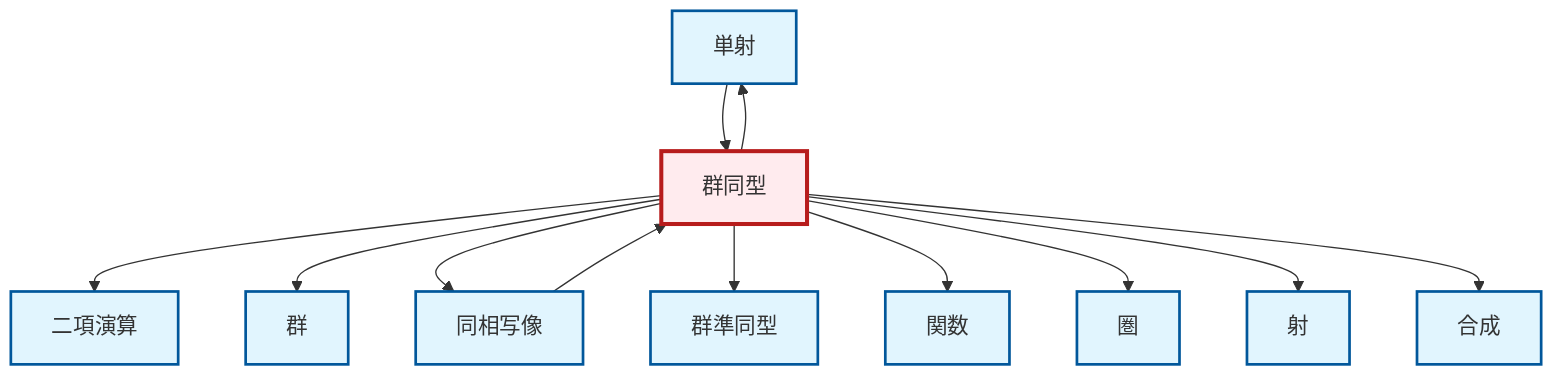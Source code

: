 graph TD
    classDef definition fill:#e1f5fe,stroke:#01579b,stroke-width:2px
    classDef theorem fill:#f3e5f5,stroke:#4a148c,stroke-width:2px
    classDef axiom fill:#fff3e0,stroke:#e65100,stroke-width:2px
    classDef example fill:#e8f5e9,stroke:#1b5e20,stroke-width:2px
    classDef current fill:#ffebee,stroke:#b71c1c,stroke-width:3px
    def-morphism["射"]:::definition
    def-binary-operation["二項演算"]:::definition
    def-monomorphism["単射"]:::definition
    def-isomorphism["群同型"]:::definition
    def-category["圏"]:::definition
    def-homomorphism["群準同型"]:::definition
    def-function["関数"]:::definition
    def-homeomorphism["同相写像"]:::definition
    def-group["群"]:::definition
    def-composition["合成"]:::definition
    def-isomorphism --> def-binary-operation
    def-isomorphism --> def-monomorphism
    def-isomorphism --> def-group
    def-isomorphism --> def-homeomorphism
    def-isomorphism --> def-homomorphism
    def-isomorphism --> def-function
    def-isomorphism --> def-category
    def-homeomorphism --> def-isomorphism
    def-isomorphism --> def-morphism
    def-isomorphism --> def-composition
    def-monomorphism --> def-isomorphism
    class def-isomorphism current